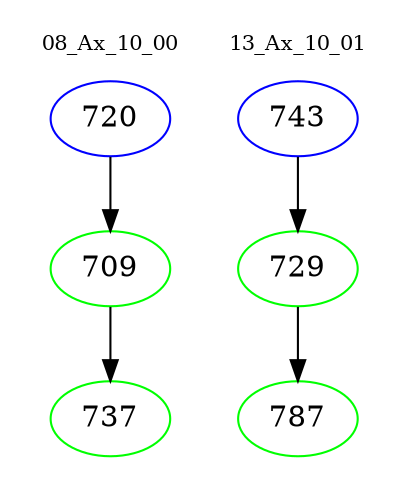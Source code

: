 digraph{
subgraph cluster_0 {
color = white
label = "08_Ax_10_00";
fontsize=10;
T0_720 [label="720", color="blue"]
T0_720 -> T0_709 [color="black"]
T0_709 [label="709", color="green"]
T0_709 -> T0_737 [color="black"]
T0_737 [label="737", color="green"]
}
subgraph cluster_1 {
color = white
label = "13_Ax_10_01";
fontsize=10;
T1_743 [label="743", color="blue"]
T1_743 -> T1_729 [color="black"]
T1_729 [label="729", color="green"]
T1_729 -> T1_787 [color="black"]
T1_787 [label="787", color="green"]
}
}
